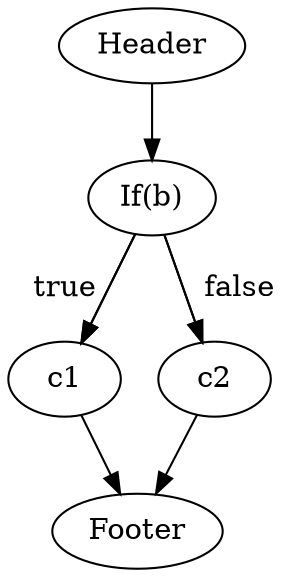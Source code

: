 digraph ifgraph {
splines=false;
     Header -> "If(b)";
     "If(b)" -> c1 [label="true"];
     "If(b)" -> c1 [label=""];
     "If(b)" -> c2 [label=""];
     "If(b)" -> c2 [label="false"];
     c1 -> Footer;
     c2 -> Footer;
 }

